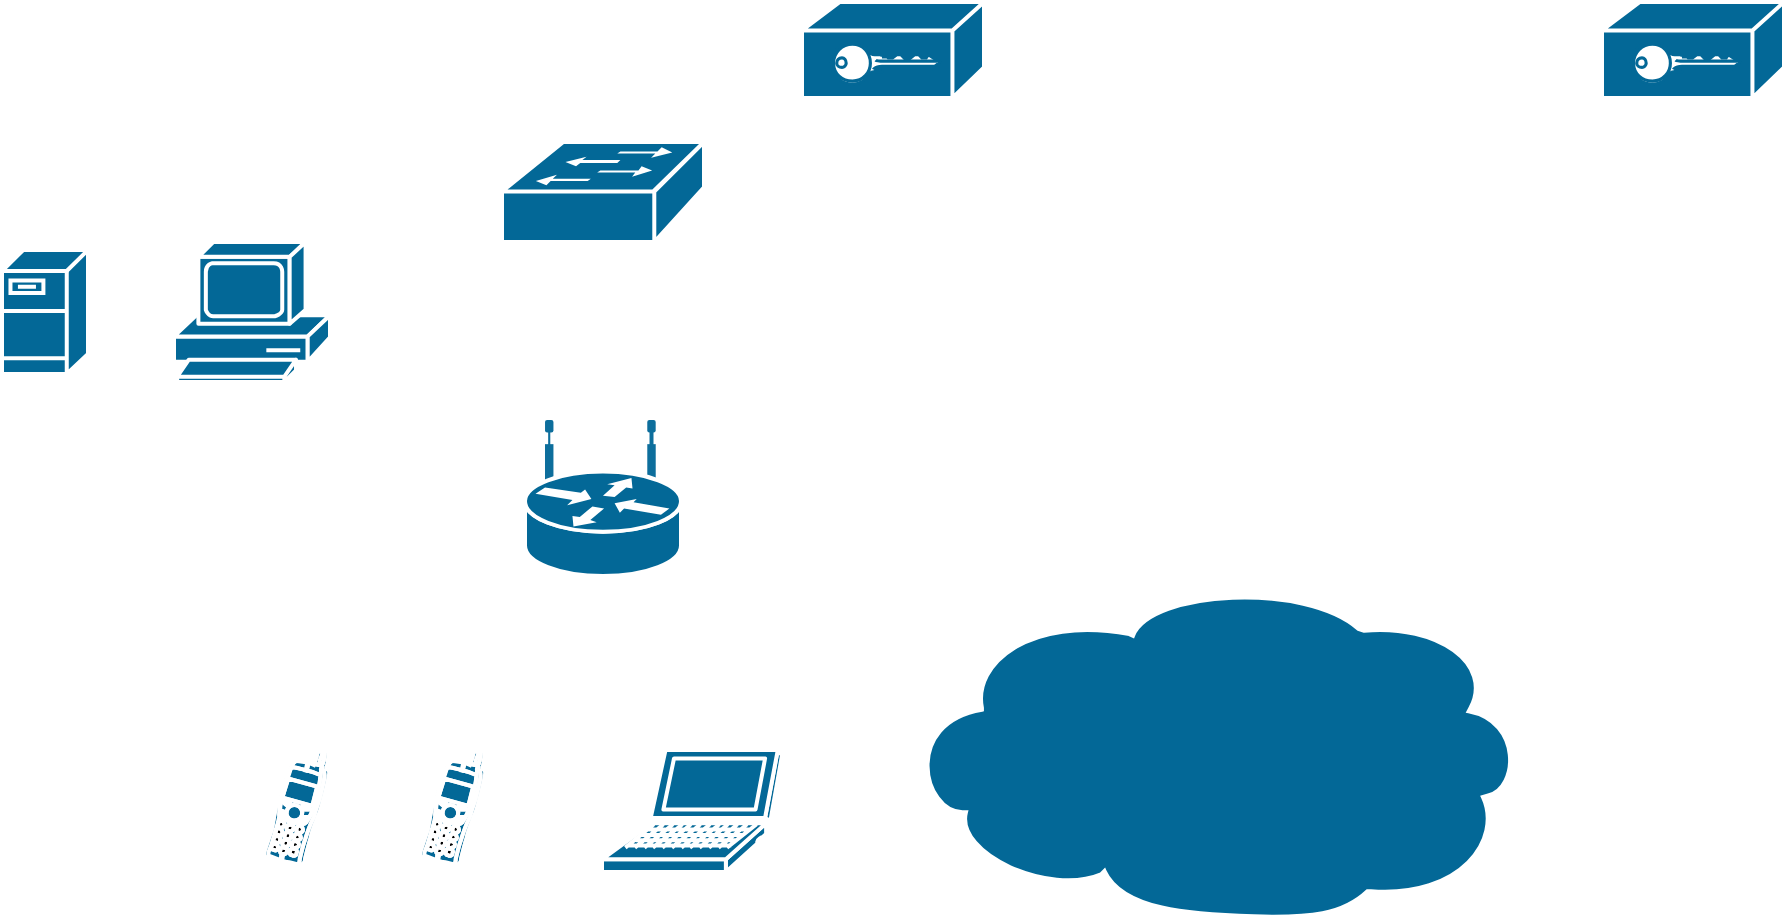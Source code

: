 <mxfile version="20.0.4" type="github">
  <diagram id="l8hXMBHkgcEJcSW0mbfh" name="Page-1">
    <mxGraphModel dx="1113" dy="732" grid="1" gridSize="10" guides="1" tooltips="1" connect="1" arrows="1" fold="1" page="1" pageScale="1" pageWidth="1169" pageHeight="827" math="0" shadow="0">
      <root>
        <mxCell id="0" />
        <mxCell id="1" parent="0" />
        <mxCell id="LknhTWi8hgB9BkkPIfUL-1" value="" style="shape=mxgraph.cisco.computers_and_peripherals.pc;sketch=0;html=1;pointerEvents=1;dashed=0;fillColor=#036897;strokeColor=#ffffff;strokeWidth=2;verticalLabelPosition=bottom;verticalAlign=top;align=center;outlineConnect=0;" vertex="1" parent="1">
          <mxGeometry x="446" y="160" width="78" height="70" as="geometry" />
        </mxCell>
        <mxCell id="LknhTWi8hgB9BkkPIfUL-5" value="" style="shape=mxgraph.cisco.computers_and_peripherals.laptop;sketch=0;html=1;pointerEvents=1;dashed=0;fillColor=#036897;strokeColor=#ffffff;strokeWidth=2;verticalLabelPosition=bottom;verticalAlign=top;align=center;outlineConnect=0;" vertex="1" parent="1">
          <mxGeometry x="660" y="414" width="90" height="61" as="geometry" />
        </mxCell>
        <mxCell id="LknhTWi8hgB9BkkPIfUL-6" value="" style="shape=mxgraph.cisco.switches.workgroup_switch;sketch=0;html=1;pointerEvents=1;dashed=0;fillColor=#036897;strokeColor=#ffffff;strokeWidth=2;verticalLabelPosition=bottom;verticalAlign=top;align=center;outlineConnect=0;" vertex="1" parent="1">
          <mxGeometry x="610" y="110" width="101" height="50" as="geometry" />
        </mxCell>
        <mxCell id="LknhTWi8hgB9BkkPIfUL-7" value="" style="shape=mxgraph.cisco.routers.wireless_router;sketch=0;html=1;pointerEvents=1;dashed=0;fillColor=#036897;strokeColor=#ffffff;strokeWidth=2;verticalLabelPosition=bottom;verticalAlign=top;align=center;outlineConnect=0;" vertex="1" parent="1">
          <mxGeometry x="621.5" y="250" width="78" height="77" as="geometry" />
        </mxCell>
        <mxCell id="LknhTWi8hgB9BkkPIfUL-8" value="" style="shape=mxgraph.cisco.modems_and_phones.cell_phone;sketch=0;html=1;pointerEvents=1;dashed=0;fillColor=#036897;strokeColor=#ffffff;strokeWidth=2;verticalLabelPosition=bottom;verticalAlign=top;align=center;outlineConnect=0;" vertex="1" parent="1">
          <mxGeometry x="490" y="414" width="34" height="58" as="geometry" />
        </mxCell>
        <mxCell id="LknhTWi8hgB9BkkPIfUL-9" value="" style="shape=mxgraph.cisco.modems_and_phones.cell_phone;sketch=0;html=1;pointerEvents=1;dashed=0;fillColor=#036897;strokeColor=#ffffff;strokeWidth=2;verticalLabelPosition=bottom;verticalAlign=top;align=center;outlineConnect=0;" vertex="1" parent="1">
          <mxGeometry x="568" y="414" width="34" height="58" as="geometry" />
        </mxCell>
        <mxCell id="LknhTWi8hgB9BkkPIfUL-10" value="" style="shape=mxgraph.cisco.servers.fileserver;sketch=0;html=1;pointerEvents=1;dashed=0;fillColor=#036897;strokeColor=#ffffff;strokeWidth=2;verticalLabelPosition=bottom;verticalAlign=top;align=center;outlineConnect=0;" vertex="1" parent="1">
          <mxGeometry x="360" y="164" width="43" height="62" as="geometry" />
        </mxCell>
        <mxCell id="LknhTWi8hgB9BkkPIfUL-11" value="" style="shape=mxgraph.cisco.hubs_and_gateways.vpn_gateway;sketch=0;html=1;pointerEvents=1;dashed=0;fillColor=#036897;strokeColor=#ffffff;strokeWidth=2;verticalLabelPosition=bottom;verticalAlign=top;align=center;outlineConnect=0;" vertex="1" parent="1">
          <mxGeometry x="760" y="40" width="91" height="48" as="geometry" />
        </mxCell>
        <mxCell id="LknhTWi8hgB9BkkPIfUL-12" value="" style="shape=mxgraph.cisco.hubs_and_gateways.vpn_gateway;sketch=0;html=1;pointerEvents=1;dashed=0;fillColor=#036897;strokeColor=#ffffff;strokeWidth=2;verticalLabelPosition=bottom;verticalAlign=top;align=center;outlineConnect=0;" vertex="1" parent="1">
          <mxGeometry x="1160" y="40" width="91" height="48" as="geometry" />
        </mxCell>
        <mxCell id="LknhTWi8hgB9BkkPIfUL-13" value="" style="shape=mxgraph.cisco.storage.cloud;sketch=0;html=1;pointerEvents=1;dashed=0;fillColor=#036897;strokeColor=#ffffff;strokeWidth=2;verticalLabelPosition=bottom;verticalAlign=top;align=center;outlineConnect=0;" vertex="1" parent="1">
          <mxGeometry x="810" y="330" width="310" height="168" as="geometry" />
        </mxCell>
      </root>
    </mxGraphModel>
  </diagram>
</mxfile>
